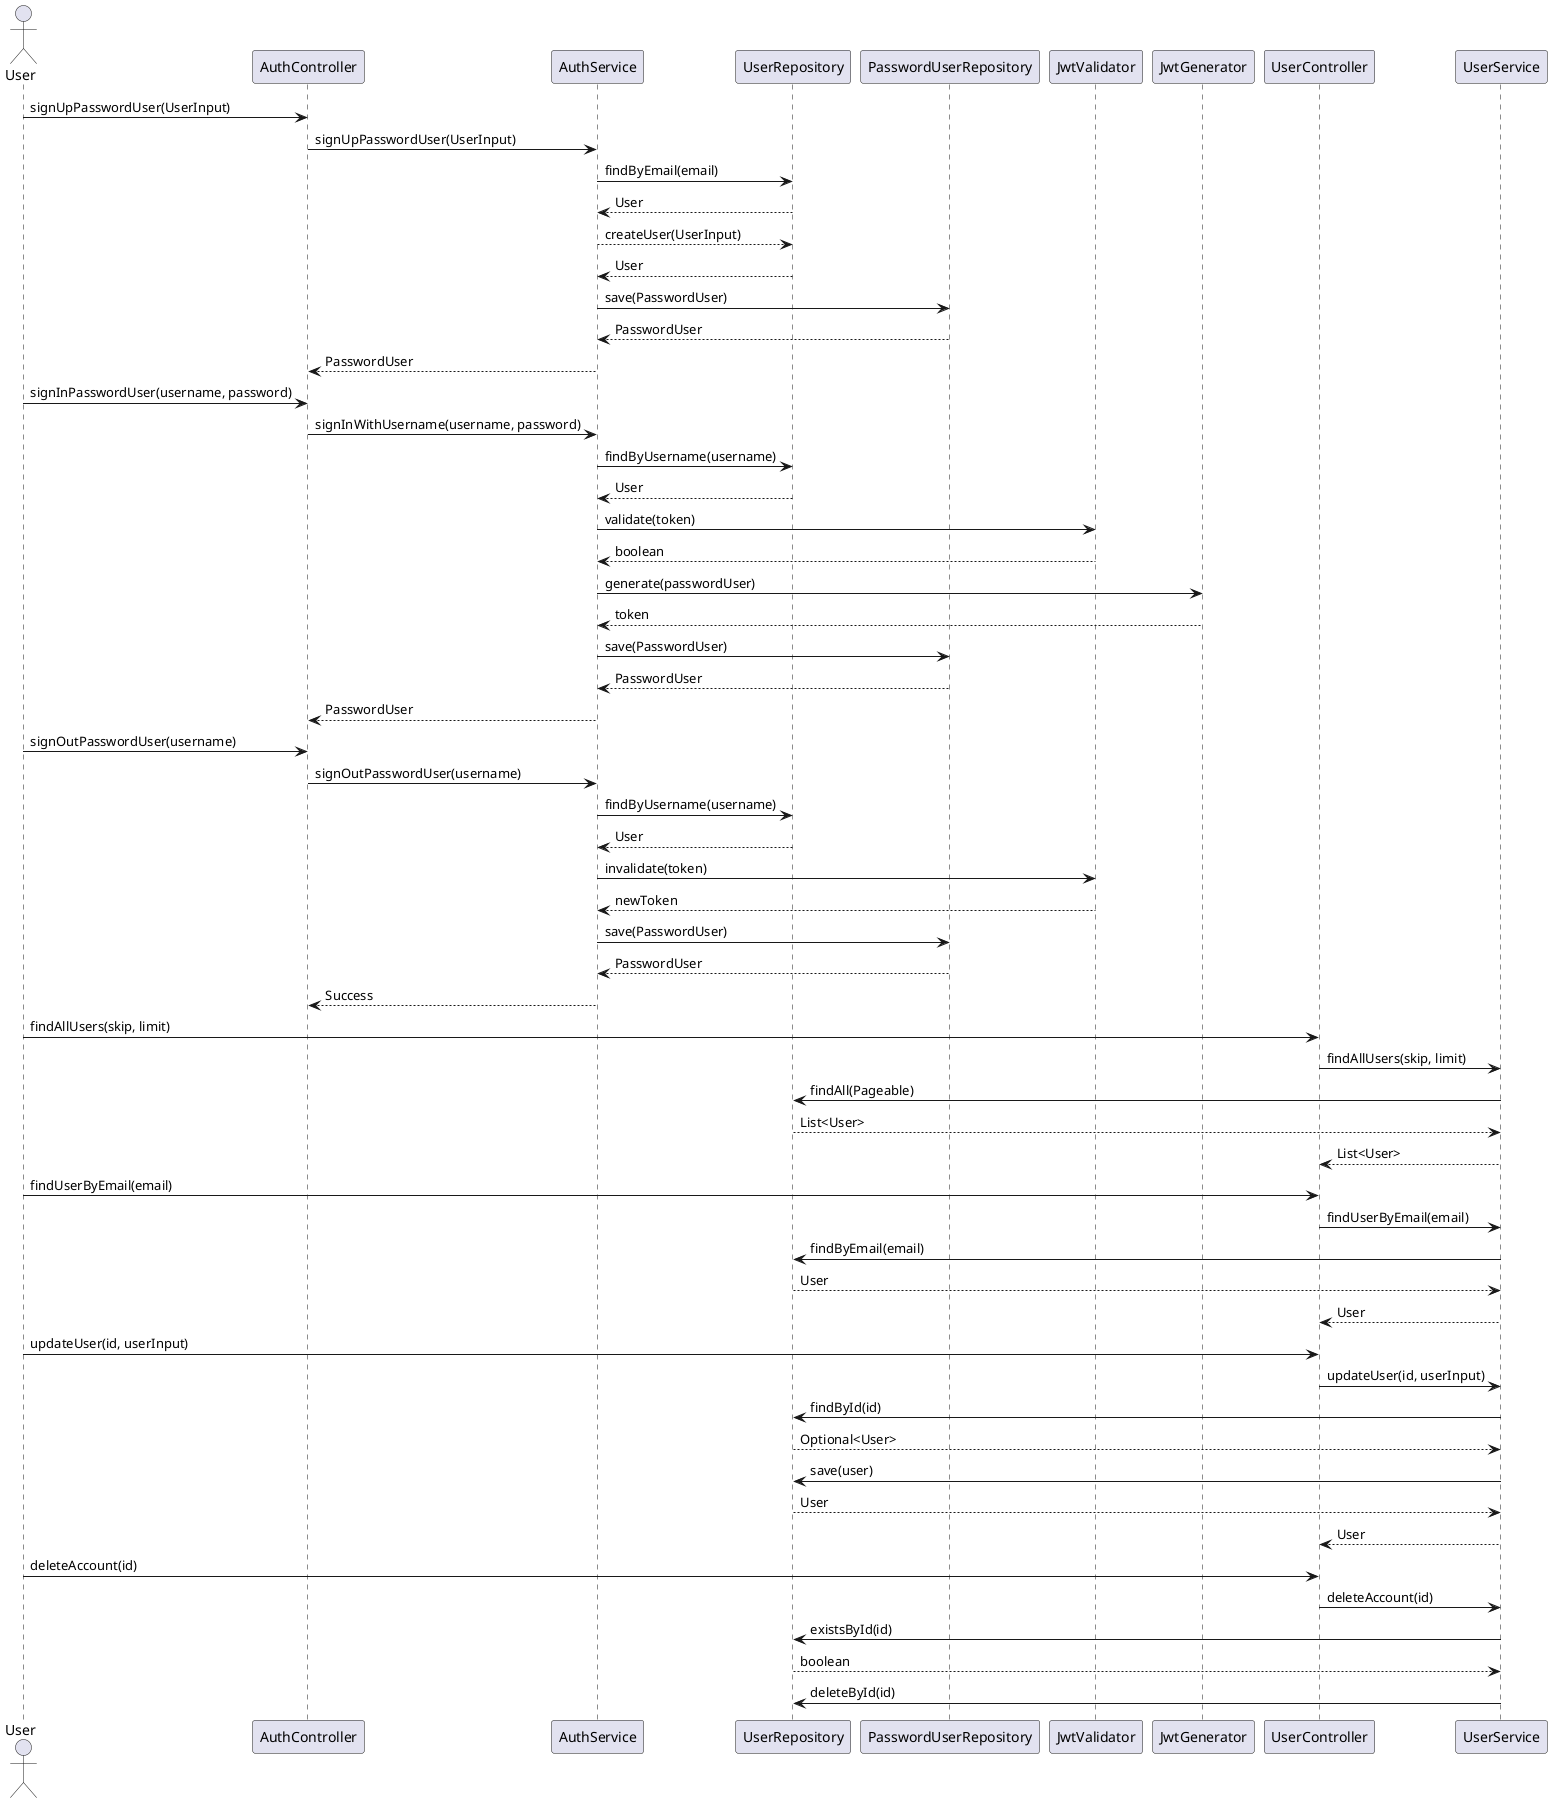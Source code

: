 @startuml gamix

actor User

User -> AuthController: signUpPasswordUser(UserInput)
AuthController -> AuthService: signUpPasswordUser(UserInput)
AuthService -> UserRepository: findByEmail(email)
UserRepository --> AuthService: User
AuthService --> UserRepository: createUser(UserInput)
UserRepository --> AuthService: User
AuthService -> PasswordUserRepository: save(PasswordUser)
PasswordUserRepository --> AuthService: PasswordUser
AuthService --> AuthController: PasswordUser

User -> AuthController: signInPasswordUser(username, password)
AuthController -> AuthService: signInWithUsername(username, password)
AuthService -> UserRepository: findByUsername(username)
UserRepository --> AuthService: User
AuthService -> JwtValidator: validate(token)
JwtValidator --> AuthService: boolean
AuthService -> JwtGenerator: generate(passwordUser)
JwtGenerator --> AuthService: token
AuthService -> PasswordUserRepository: save(PasswordUser)
PasswordUserRepository --> AuthService: PasswordUser
AuthService --> AuthController: PasswordUser

User -> AuthController: signOutPasswordUser(username)
AuthController -> AuthService: signOutPasswordUser(username)
AuthService -> UserRepository: findByUsername(username)
UserRepository --> AuthService: User
AuthService -> JwtValidator: invalidate(token)
JwtValidator --> AuthService: newToken
AuthService -> PasswordUserRepository: save(PasswordUser)
PasswordUserRepository --> AuthService: PasswordUser
AuthService --> AuthController: Success

User -> UserController: findAllUsers(skip, limit)
UserController -> UserService: findAllUsers(skip, limit)
UserService -> UserRepository: findAll(Pageable)
UserRepository --> UserService: List<User>
UserService --> UserController: List<User>

User -> UserController: findUserByEmail(email)
UserController -> UserService: findUserByEmail(email)
UserService -> UserRepository: findByEmail(email)
UserRepository --> UserService: User
UserService --> UserController: User

User -> UserController: updateUser(id, userInput)
UserController -> UserService: updateUser(id, userInput)
UserService -> UserRepository: findById(id)
UserRepository --> UserService: Optional<User>
UserService -> UserRepository: save(user)
UserRepository --> UserService: User
UserService --> UserController: User

User -> UserController: deleteAccount(id)
UserController -> UserService: deleteAccount(id)
UserService -> UserRepository: existsById(id)
UserRepository --> UserService: boolean
UserService -> UserRepository: deleteById(id)

@enduml
